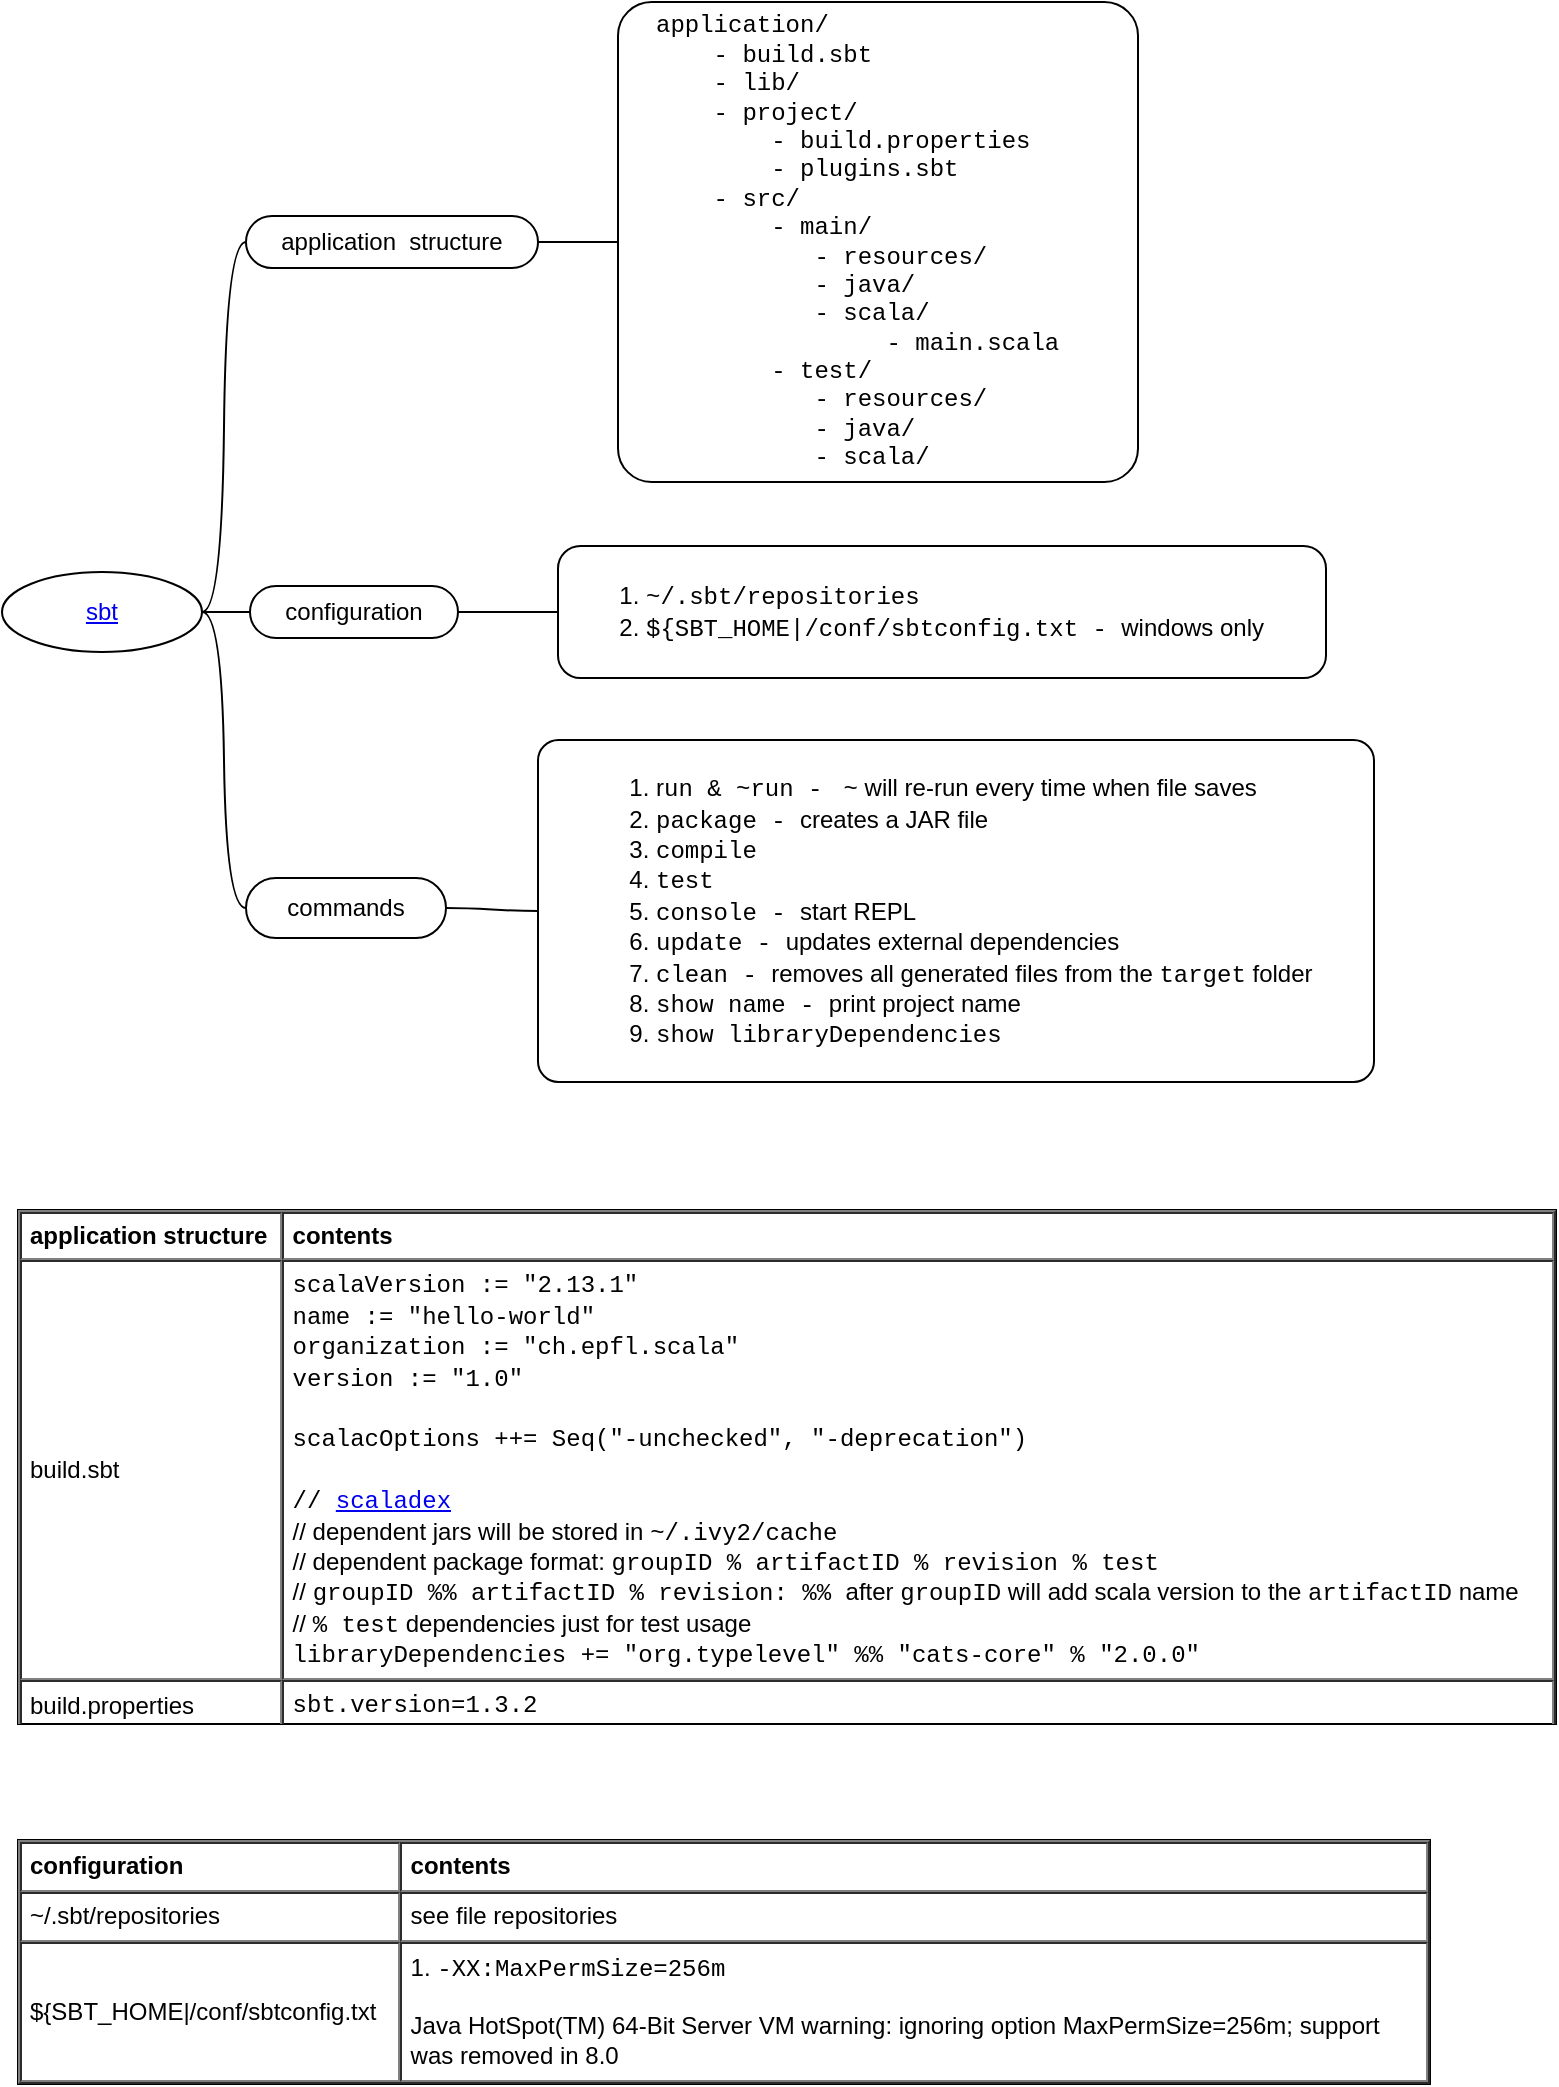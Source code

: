 <mxfile version="13.1.3">
    <diagram id="OmgJ4qW5wpsYwgcd5P-2" name="overview">
        <mxGraphModel dx="822" dy="480" grid="0" gridSize="10" guides="1" tooltips="1" connect="1" arrows="1" fold="1" page="1" pageScale="1" pageWidth="827" pageHeight="1169" math="0" shadow="0">
            <root>
                <mxCell id="N3cMap2h_up9qQD8FVAQ-0"/>
                <mxCell id="N3cMap2h_up9qQD8FVAQ-1" parent="N3cMap2h_up9qQD8FVAQ-0"/>
                <UserObject label="&lt;span&gt;&lt;a href=&quot;https://www.scala-sbt.org/1.x/docs/&quot;&gt;sbt&lt;/a&gt;&lt;/span&gt;" id="2ieICjOpKvX3H15YVJh6-0">
                    <mxCell style="ellipse;whiteSpace=wrap;html=1;align=center;container=1;recursiveResize=0;treeFolding=1;treeMoving=1;snapToPoint=1;fixDash=0;backgroundOutline=0;fontStyle=4;fontColor=#0000FF;" parent="N3cMap2h_up9qQD8FVAQ-1" vertex="1">
                        <mxGeometry x="26" y="312" width="100" height="40" as="geometry"/>
                    </mxCell>
                </UserObject>
                <mxCell id="2ieICjOpKvX3H15YVJh6-1" value="application&amp;nbsp; structure" style="whiteSpace=wrap;html=1;rounded=1;arcSize=50;align=center;verticalAlign=middle;container=1;recursiveResize=0;strokeWidth=1;autosize=1;spacing=4;treeFolding=1;treeMoving=1;snapToPoint=1;fixDash=0;backgroundOutline=0;" parent="N3cMap2h_up9qQD8FVAQ-1" vertex="1">
                    <mxGeometry x="148" y="134" width="146" height="26" as="geometry"/>
                </mxCell>
                <mxCell id="2ieICjOpKvX3H15YVJh6-2" value="" style="edgeStyle=entityRelationEdgeStyle;startArrow=none;endArrow=none;segment=10;curved=1;snapToPoint=1;fixDash=0;backgroundOutline=0;" parent="N3cMap2h_up9qQD8FVAQ-1" source="2ieICjOpKvX3H15YVJh6-0" target="2ieICjOpKvX3H15YVJh6-1" edge="1">
                    <mxGeometry relative="1" as="geometry">
                        <mxPoint x="246" y="15" as="sourcePoint"/>
                    </mxGeometry>
                </mxCell>
                <mxCell id="2ieICjOpKvX3H15YVJh6-3" value="application/&lt;br&gt;&amp;nbsp; &amp;nbsp; - build.sbt&lt;br&gt;&amp;nbsp; &amp;nbsp; - lib/&lt;br&gt;&amp;nbsp; &amp;nbsp; - project/&lt;br&gt;&amp;nbsp; &amp;nbsp; &amp;nbsp; &amp;nbsp; - build.properties&lt;br&gt;&amp;nbsp; &amp;nbsp; &amp;nbsp; &amp;nbsp; - plugins.sbt&lt;br&gt;&amp;nbsp; &amp;nbsp; - src/&lt;br&gt;&amp;nbsp; &amp;nbsp; &amp;nbsp; &amp;nbsp; - main/&lt;br&gt;&amp;nbsp; &amp;nbsp; &amp;nbsp; &amp;nbsp; &amp;nbsp; &amp;nbsp;- resources/&lt;br&gt;&amp;nbsp; &amp;nbsp; &amp;nbsp; &amp;nbsp; &amp;nbsp; &amp;nbsp;- java/&lt;br&gt;&amp;nbsp; &amp;nbsp; &amp;nbsp; &amp;nbsp; &amp;nbsp; &amp;nbsp;- scala/&lt;br&gt;&amp;nbsp; &amp;nbsp; &amp;nbsp; &amp;nbsp; &amp;nbsp; &amp;nbsp; &amp;nbsp; &amp;nbsp; - main.scala&lt;br&gt;&amp;nbsp; &amp;nbsp; &amp;nbsp; &amp;nbsp; - test/&lt;br&gt;&amp;nbsp; &amp;nbsp; &amp;nbsp; &amp;nbsp; &amp;nbsp; &amp;nbsp;- resources/&lt;br&gt;&amp;nbsp; &amp;nbsp; &amp;nbsp; &amp;nbsp; &amp;nbsp; &amp;nbsp;- java/&lt;br&gt;&amp;nbsp; &amp;nbsp; &amp;nbsp; &amp;nbsp; &amp;nbsp; &amp;nbsp;- scala/" style="whiteSpace=wrap;html=1;rounded=1;arcSize=7;align=left;verticalAlign=middle;container=1;recursiveResize=0;strokeWidth=1;autosize=1;spacing=4;treeFolding=1;treeMoving=1;snapToPoint=1;fixDash=0;backgroundOutline=0;spacingLeft=15;glass=0;comic=0;shadow=0;fontFamily=Courier New;" parent="N3cMap2h_up9qQD8FVAQ-1" vertex="1">
                    <mxGeometry x="334" y="27" width="260" height="240" as="geometry"/>
                </mxCell>
                <mxCell id="2ieICjOpKvX3H15YVJh6-4" value="" style="edgeStyle=orthogonalEdgeStyle;rounded=0;orthogonalLoop=1;jettySize=auto;html=1;endArrow=none;endFill=0;" parent="N3cMap2h_up9qQD8FVAQ-1" source="2ieICjOpKvX3H15YVJh6-1" target="2ieICjOpKvX3H15YVJh6-3" edge="1">
                    <mxGeometry relative="1" as="geometry"/>
                </mxCell>
                <mxCell id="2ieICjOpKvX3H15YVJh6-5" value="" style="edgeStyle=entityRelationEdgeStyle;startArrow=none;endArrow=none;segment=10;curved=1;snapToPoint=1;fixDash=0;backgroundOutline=0;exitX=1;exitY=0.5;exitDx=0;exitDy=0;" parent="N3cMap2h_up9qQD8FVAQ-1" source="2ieICjOpKvX3H15YVJh6-0" target="2ieICjOpKvX3H15YVJh6-6" edge="1">
                    <mxGeometry relative="1" as="geometry">
                        <mxPoint x="249" y="125" as="sourcePoint"/>
                    </mxGeometry>
                </mxCell>
                <UserObject label="commands" id="2ieICjOpKvX3H15YVJh6-6">
                    <mxCell style="whiteSpace=wrap;html=1;rounded=1;arcSize=50;align=center;verticalAlign=middle;container=1;recursiveResize=0;strokeWidth=1;autosize=1;spacing=4;treeFolding=1;treeMoving=1;snapToPoint=1;fixDash=0;backgroundOutline=0;" parent="N3cMap2h_up9qQD8FVAQ-1" vertex="1">
                        <mxGeometry x="148" y="465" width="100" height="30" as="geometry"/>
                    </mxCell>
                </UserObject>
                <mxCell id="2ieICjOpKvX3H15YVJh6-7" value="" style="edgeStyle=entityRelationEdgeStyle;startArrow=none;endArrow=none;segment=10;curved=1;snapToPoint=1;fixDash=0;backgroundOutline=0;" parent="N3cMap2h_up9qQD8FVAQ-1" source="2ieICjOpKvX3H15YVJh6-6" target="2ieICjOpKvX3H15YVJh6-8" edge="1">
                    <mxGeometry relative="1" as="geometry">
                        <mxPoint x="240" y="170" as="sourcePoint"/>
                    </mxGeometry>
                </mxCell>
                <UserObject label="&lt;ol&gt;&lt;li&gt;r&lt;font face=&quot;Courier New&quot;&gt;un &amp;amp; ~run -&amp;nbsp;&lt;/font&gt;&amp;nbsp;&lt;font face=&quot;Courier New&quot;&gt;~&lt;/font&gt; will re-run every time when file saves&lt;/li&gt;&lt;li&gt;&lt;font face=&quot;Courier New&quot;&gt;package -&amp;nbsp;&lt;/font&gt;&lt;span&gt;creates a JAR file&lt;/span&gt;&lt;/li&gt;&lt;li&gt;&lt;font face=&quot;Courier New&quot;&gt;compile&lt;/font&gt;&lt;/li&gt;&lt;li&gt;&lt;font face=&quot;Courier New&quot;&gt;test&lt;/font&gt;&lt;/li&gt;&lt;li&gt;&lt;font face=&quot;Courier New&quot;&gt;console -&amp;nbsp;&lt;/font&gt;start REPL&lt;/li&gt;&lt;li&gt;&lt;font face=&quot;Courier New&quot;&gt;update - &lt;/font&gt;updates external dependencies&lt;/li&gt;&lt;li&gt;&lt;font face=&quot;Courier New&quot;&gt;clean - &lt;/font&gt;removes all generated files from the &lt;font face=&quot;Courier New&quot;&gt;target&lt;/font&gt; folder&lt;/li&gt;&lt;li&gt;&lt;font face=&quot;Courier New&quot;&gt;show name -&amp;nbsp;&lt;/font&gt;print project name&lt;/li&gt;&lt;li&gt;&lt;font face=&quot;Courier New&quot;&gt;show libraryDependencies&lt;/font&gt;&lt;/li&gt;&lt;/ol&gt;" id="2ieICjOpKvX3H15YVJh6-8">
                    <mxCell style="whiteSpace=wrap;html=1;rounded=1;arcSize=6;align=left;verticalAlign=middle;container=1;recursiveResize=0;strokeWidth=1;autosize=1;spacing=4;treeFolding=1;treeMoving=1;snapToPoint=1;fixDash=0;backgroundOutline=0;spacingLeft=15;" parent="N3cMap2h_up9qQD8FVAQ-1" vertex="1">
                        <mxGeometry x="294" y="396" width="418" height="171" as="geometry"/>
                    </mxCell>
                </UserObject>
                <mxCell id="2ieICjOpKvX3H15YVJh6-9" value="" style="edgeStyle=entityRelationEdgeStyle;startArrow=none;endArrow=none;segment=10;curved=1;snapToPoint=1;fixDash=0;backgroundOutline=0;" parent="N3cMap2h_up9qQD8FVAQ-1" source="2ieICjOpKvX3H15YVJh6-0" target="2ieICjOpKvX3H15YVJh6-10" edge="1">
                    <mxGeometry relative="1" as="geometry">
                        <mxPoint x="123" y="67" as="sourcePoint"/>
                    </mxGeometry>
                </mxCell>
                <mxCell id="2ieICjOpKvX3H15YVJh6-10" value="configuration" style="whiteSpace=wrap;html=1;rounded=1;arcSize=50;align=center;verticalAlign=middle;container=1;recursiveResize=0;strokeWidth=1;autosize=1;spacing=4;treeFolding=1;treeMoving=1;snapToPoint=1;fixDash=0;backgroundOutline=0;" parent="N3cMap2h_up9qQD8FVAQ-1" vertex="1">
                    <mxGeometry x="150" y="319" width="104" height="26" as="geometry"/>
                </mxCell>
                <mxCell id="2ieICjOpKvX3H15YVJh6-11" value="" style="edgeStyle=entityRelationEdgeStyle;startArrow=none;endArrow=none;segment=10;curved=1;snapToPoint=1;fixDash=0;backgroundOutline=0;" parent="N3cMap2h_up9qQD8FVAQ-1" source="2ieICjOpKvX3H15YVJh6-10" target="2ieICjOpKvX3H15YVJh6-12" edge="1">
                    <mxGeometry relative="1" as="geometry">
                        <mxPoint x="107" y="371" as="sourcePoint"/>
                    </mxGeometry>
                </mxCell>
                <mxCell id="2ieICjOpKvX3H15YVJh6-12" value="&lt;div&gt;&lt;p&gt;&lt;/p&gt;&lt;ol&gt;&lt;li&gt;&lt;span&gt;&lt;font face=&quot;Courier New&quot;&gt;~/.sbt/repositories&lt;/font&gt;&lt;/span&gt;&lt;/li&gt;&lt;li&gt;&lt;font face=&quot;Courier New&quot;&gt;${SBT_HOME|/conf/sbtconfig.txt - &lt;/font&gt;windows only&lt;/li&gt;&lt;/ol&gt;&lt;p&gt;&lt;/p&gt;&lt;/div&gt;" style="whiteSpace=wrap;html=1;rounded=1;arcSize=17;align=left;verticalAlign=middle;container=1;recursiveResize=0;strokeWidth=1;autosize=1;spacing=4;treeFolding=1;treeMoving=1;snapToPoint=1;fixDash=0;backgroundOutline=0;" parent="N3cMap2h_up9qQD8FVAQ-1" vertex="1">
                    <mxGeometry x="304" y="299" width="384" height="66" as="geometry"/>
                </mxCell>
                <mxCell id="O9Gpfqa4K7yXEEilXagh-0" value="&lt;table cellpadding=&quot;4&quot; cellspacing=&quot;0&quot; border=&quot;1&quot; style=&quot;font-size: 1em ; width: 100% ; height: 100%&quot;&gt;&lt;tbody&gt;&lt;tr&gt;&lt;th&gt;application structure&lt;/th&gt;&lt;th&gt;contents&lt;/th&gt;&lt;/tr&gt;&lt;tr&gt;&lt;td&gt;&lt;span style=&quot;text-align: center&quot;&gt;build.sbt&lt;/span&gt;&lt;/td&gt;&lt;td&gt;&lt;span style=&quot;font-family: &amp;#34;courier new&amp;#34;&quot;&gt;scalaVersion := &quot;2.13.1&quot;&lt;/span&gt;&lt;br style=&quot;font-family: &amp;#34;courier new&amp;#34;&quot;&gt;&lt;span style=&quot;font-family: &amp;#34;courier new&amp;#34;&quot;&gt;name := &quot;hello-world&quot;&lt;/span&gt;&lt;br style=&quot;font-family: &amp;#34;courier new&amp;#34;&quot;&gt;&lt;span style=&quot;font-family: &amp;#34;courier new&amp;#34;&quot;&gt;organization := &quot;ch.epfl.scala&quot;&lt;/span&gt;&lt;br style=&quot;font-family: &amp;#34;courier new&amp;#34;&quot;&gt;&lt;span style=&quot;font-family: &amp;#34;courier new&amp;#34;&quot;&gt;version := &quot;1.0&quot;&lt;br&gt;&lt;br&gt;&lt;/span&gt;&lt;font face=&quot;Courier New&quot;&gt;scalacOptions ++= Seq(&quot;-unchecked&quot;, &quot;-deprecation&quot;)&lt;br&gt;&lt;br&gt;// &lt;a href=&quot;https://index.scala-lang.org/&quot;&gt;scaladex&lt;/a&gt;&lt;br&gt;&lt;/font&gt;// dependent jars will be stored in&amp;nbsp;&lt;font face=&quot;Courier New&quot; style=&quot;font-family: &amp;#34;courier new&amp;#34;&quot;&gt;~/.ivy2/cache&lt;br&gt;&lt;/font&gt;// dependent package format:&amp;nbsp;&lt;font face=&quot;Courier New&quot;&gt;groupID % artifactID % revision % test&lt;br&gt;&lt;/font&gt;// &lt;font face=&quot;Courier New&quot;&gt;groupID %% artifactID % revision: %% &lt;/font&gt;after &lt;font face=&quot;Courier New&quot;&gt;groupID&lt;/font&gt; will add scala version to the &lt;font face=&quot;Courier New&quot;&gt;artifactID&lt;/font&gt; name&lt;br&gt;// &lt;font face=&quot;Courier New&quot;&gt;% test&lt;/font&gt; dependencies just for test usage&lt;br&gt;&lt;font face=&quot;Courier New&quot;&gt;libraryDependencies += &quot;org.typelevel&quot; %% &quot;cats-core&quot; % &quot;2.0.0&quot;&lt;br&gt;&lt;/font&gt;&lt;/td&gt;&lt;/tr&gt;&lt;tr&gt;&lt;td&gt;build.properties&lt;/td&gt;&lt;td&gt;&lt;span style=&quot;font-family: &amp;#34;courier new&amp;#34;&quot;&gt;sbt.version=1.3.2&lt;/span&gt;&lt;br&gt;&lt;/td&gt;&lt;/tr&gt;&lt;/tbody&gt;&lt;/table&gt; " style="verticalAlign=top;align=left;overflow=fill;fontSize=12;fontFamily=Helvetica;html=1" parent="N3cMap2h_up9qQD8FVAQ-1" vertex="1">
                    <mxGeometry x="34" y="631" width="769" height="257" as="geometry"/>
                </mxCell>
                <mxCell id="FMe6gB9Hs_ymot_MHW-N-0" value="&lt;table cellpadding=&quot;4&quot; cellspacing=&quot;0&quot; border=&quot;1&quot; style=&quot;font-size: 1em ; width: 100% ; height: 100%&quot;&gt;&lt;tbody&gt;&lt;tr&gt;&lt;th&gt;configuration&lt;/th&gt;&lt;th&gt;contents&lt;/th&gt;&lt;/tr&gt;&lt;tr&gt;&lt;td&gt;~/.sbt/repositories&lt;br&gt;&lt;/td&gt;&lt;td&gt;see&amp;nbsp;file&amp;nbsp;repositories&lt;/td&gt;&lt;/tr&gt;&lt;tr&gt;&lt;td&gt;${SBT_HOME|/conf/sbtconfig.txt&lt;/td&gt;&lt;td&gt;1.&amp;nbsp;&lt;font face=&quot;Courier New&quot;&gt;-XX:MaxPermSize=256m&lt;br&gt;&lt;/font&gt;&lt;span&gt;&lt;br&gt;&lt;/span&gt;Java HotSpot(TM) 64-Bit Server VM warning: ignoring option MaxPermSize=256m; support &lt;br&gt;was removed in 8.0&lt;br&gt;&lt;/td&gt;&lt;/tr&gt;&lt;/tbody&gt;&lt;/table&gt; " style="verticalAlign=top;align=left;overflow=fill;fontSize=12;fontFamily=Helvetica;html=1" parent="N3cMap2h_up9qQD8FVAQ-1" vertex="1">
                    <mxGeometry x="34" y="946" width="706" height="122" as="geometry"/>
                </mxCell>
            </root>
        </mxGraphModel>
    </diagram>
</mxfile>